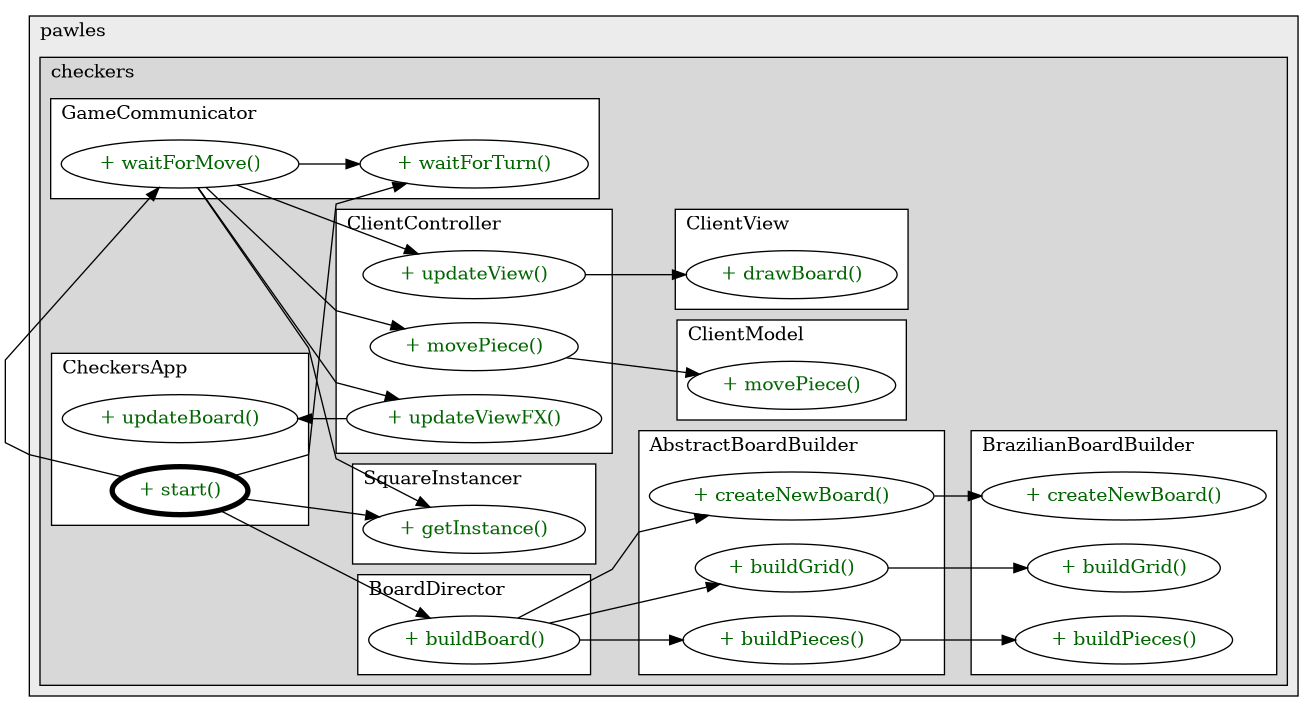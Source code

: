 @startuml

/' diagram meta data start
config=CallConfiguration;
{
  "rootMethod": "org.pawles.checkers.checkers.CheckersApp#start(Stage)",
  "projectClassification": {
    "searchMode": "OpenProject", // OpenProject, AllProjects
    "includedProjects": "",
    "pathEndKeywords": "*.impl",
    "isClientPath": "",
    "isClientName": "",
    "isTestPath": "",
    "isTestName": "",
    "isMappingPath": "",
    "isMappingName": "",
    "isDataAccessPath": "",
    "isDataAccessName": "",
    "isDataStructurePath": "",
    "isDataStructureName": "",
    "isInterfaceStructuresPath": "",
    "isInterfaceStructuresName": "",
    "isEntryPointPath": "",
    "isEntryPointName": "",
    "treatFinalFieldsAsMandatory": false
  },
  "graphRestriction": {
    "classPackageExcludeFilter": "",
    "classPackageIncludeFilter": "",
    "classNameExcludeFilter": "",
    "classNameIncludeFilter": "",
    "methodNameExcludeFilter": "",
    "methodNameIncludeFilter": "",
    "removeByInheritance": "", // inheritance/annotation based filtering is done in a second step
    "removeByAnnotation": "",
    "removeByClassPackage": "", // cleanup the graph after inheritance/annotation based filtering is done
    "removeByClassName": "",
    "cutMappings": false,
    "cutEnum": true,
    "cutTests": true,
    "cutClient": true,
    "cutDataAccess": true,
    "cutInterfaceStructures": true,
    "cutDataStructures": true,
    "cutGetterAndSetter": true,
    "cutConstructors": true
  },
  "graphTraversal": {
    "forwardDepth": 3,
    "backwardDepth": 3,
    "classPackageExcludeFilter": "",
    "classPackageIncludeFilter": "",
    "classNameExcludeFilter": "",
    "classNameIncludeFilter": "",
    "methodNameExcludeFilter": "",
    "methodNameIncludeFilter": "",
    "hideMappings": false,
    "hideDataStructures": false,
    "hidePrivateMethods": true,
    "hideInterfaceCalls": true, // indirection: implementation -> interface (is hidden) -> implementation
    "onlyShowApplicationEntryPoints": false, // root node is included
    "useMethodCallsForStructureDiagram": "ForwardOnly" // ForwardOnly, BothDirections, No
  },
  "details": {
    "aggregation": "GroupByClass", // ByClass, GroupByClass, None
    "showMethodParametersTypes": false,
    "showMethodParametersNames": false,
    "showMethodReturnType": false,
    "showPackageLevels": 2,
    "showCallOrder": false,
    "edgeMode": "MethodsOnly", // TypesOnly, MethodsOnly, TypesAndMethods, MethodsAndDirectTypeUsage
    "showDetailedClassStructure": false
  },
  "rootClass": "org.pawles.checkers.checkers.CheckersApp",
  "extensionCallbackMethod": "" // qualified.class.name#methodName - signature: public static String method(String)
}
diagram meta data end '/



digraph g {
    rankdir="LR"
    splines=polyline
    

'nodes 
subgraph cluster_995268684 { 
   	label=pawles
	labeljust=l
	fillcolor="#ececec"
	style=filled
   
   subgraph cluster_2114002008 { 
   	label=checkers
	labeljust=l
	fillcolor="#d8d8d8"
	style=filled
   
   subgraph cluster_1065034718 { 
   	label=BrazilianBoardBuilder
	labeljust=l
	fillcolor=white
	style=filled
   
   BrazilianBoardBuilder2074455057XXXbuildGrid0[
	label="+ buildGrid()"
	style=filled
	fillcolor=white
	tooltip="BrazilianBoardBuilder

&#10;  creates the board grid&#10; "
	fontcolor=darkgreen
];

BrazilianBoardBuilder2074455057XXXbuildPieces0[
	label="+ buildPieces()"
	style=filled
	fillcolor=white
	tooltip="BrazilianBoardBuilder

&#10;  adds pieces to the board&#10; "
	fontcolor=darkgreen
];

BrazilianBoardBuilder2074455057XXXcreateNewBoard0[
	label="+ createNewBoard()"
	style=filled
	fillcolor=white
	tooltip="BrazilianBoardBuilder

&#10;  constructs new board&#10; "
	fontcolor=darkgreen
];
} 

subgraph cluster_1144678134 { 
   	label=ClientController
	labeljust=l
	fillcolor=white
	style=filled
   
   ClientController639122325XXXmovePiece992535570[
	label="+ movePiece()"
	style=filled
	fillcolor=white
	tooltip="ClientController

&#10;  change the position of a single piece on the board&#10;  @param curr current square&#10;  @param dest destination square&#10; "
	fontcolor=darkgreen
];

ClientController639122325XXXupdateView0[
	label="+ updateView()"
	style=filled
	fillcolor=white
	tooltip="ClientController

&#10;  draw the current board&#10; "
	fontcolor=darkgreen
];

ClientController639122325XXXupdateViewFX0[
	label="+ updateViewFX()"
	style=filled
	fillcolor=white
	tooltip="ClientController

&#10;  draw the current board in JavaFX&#10; "
	fontcolor=darkgreen
];
} 

subgraph cluster_1211231302 { 
   	label=SquareInstancer
	labeljust=l
	fillcolor=white
	style=filled
   
   SquareInstancer858191756XXXgetInstance515322732[
	label="+ getInstance()"
	style=filled
	fillcolor=white
	tooltip="SquareInstancer

null"
	fontcolor=darkgreen
];
} 

subgraph cluster_1273002667 { 
   	label=BoardDirector
	labeljust=l
	fillcolor=white
	style=filled
   
   BoardDirector2074455057XXXbuildBoard0[
	label="+ buildBoard()"
	style=filled
	fillcolor=white
	tooltip="BoardDirector

&#10;  initialises the board&#10; "
	fontcolor=darkgreen
];
} 

subgraph cluster_1932958355 { 
   	label=ClientView
	labeljust=l
	fillcolor=white
	style=filled
   
   ClientView639122325XXXdrawBoard64356038[
	label="+ drawBoard()"
	style=filled
	fillcolor=white
	tooltip="ClientView

&#10;  draws the board in commandline style&#10;  @param board current state of the board&#10; "
	fontcolor=darkgreen
];
} 

subgraph cluster_2118178771 { 
   	label=CheckersApp
	labeljust=l
	fillcolor=white
	style=filled
   
   CheckersApp612257790XXXstart80204510[
	label="+ start()"
	style=filled
	fillcolor=white
	tooltip="CheckersApp

null"
	penwidth=4
	fontcolor=darkgreen
];

CheckersApp612257790XXXupdateBoard64356038[
	label="+ updateBoard()"
	style=filled
	fillcolor=white
	tooltip="CheckersApp

null"
	fontcolor=darkgreen
];
} 

subgraph cluster_215967493 { 
   	label=ClientModel
	labeljust=l
	fillcolor=white
	style=filled
   
   ClientModel639122325XXXmovePiece992535570[
	label="+ movePiece()"
	style=filled
	fillcolor=white
	tooltip="ClientModel

&#10;  change the position of a single piece on the board&#10;  @param curr current square&#10;  @param dest destination square&#10; "
	fontcolor=darkgreen
];
} 

subgraph cluster_788877482 { 
   	label=GameCommunicator
	labeljust=l
	fillcolor=white
	style=filled
   
   GameCommunicator639122325XXXwaitForMove0[
	label="+ waitForMove()"
	style=filled
	fillcolor=white
	tooltip="GameCommunicator

&#10;  waits for the opponent's move from the server and applies it&#10; "
	fontcolor=darkgreen
];

GameCommunicator639122325XXXwaitForTurn0[
	label="+ waitForTurn()"
	style=filled
	fillcolor=white
	tooltip="GameCommunicator

&#10;  sets myTurn boolean once server informs about turn change&#10; "
	fontcolor=darkgreen
];
} 

subgraph cluster_813618420 { 
   	label=AbstractBoardBuilder
	labeljust=l
	fillcolor=white
	style=filled
   
   AbstractBoardBuilder2074455057XXXbuildGrid0[
	label="+ buildGrid()"
	style=filled
	fillcolor=white
	tooltip="AbstractBoardBuilder

&#10;  creates the board grid&#10; "
	fontcolor=darkgreen
];

AbstractBoardBuilder2074455057XXXbuildPieces0[
	label="+ buildPieces()"
	style=filled
	fillcolor=white
	tooltip="AbstractBoardBuilder

&#10;  adds pieces to the board&#10; "
	fontcolor=darkgreen
];

AbstractBoardBuilder2074455057XXXcreateNewBoard0[
	label="+ createNewBoard()"
	style=filled
	fillcolor=white
	tooltip="AbstractBoardBuilder

&#10;  constructs new board&#10; "
	fontcolor=darkgreen
];
} 
} 
} 

'edges    
AbstractBoardBuilder2074455057XXXbuildGrid0 -> BrazilianBoardBuilder2074455057XXXbuildGrid0;
AbstractBoardBuilder2074455057XXXbuildPieces0 -> BrazilianBoardBuilder2074455057XXXbuildPieces0;
AbstractBoardBuilder2074455057XXXcreateNewBoard0 -> BrazilianBoardBuilder2074455057XXXcreateNewBoard0;
BoardDirector2074455057XXXbuildBoard0 -> AbstractBoardBuilder2074455057XXXbuildGrid0;
BoardDirector2074455057XXXbuildBoard0 -> AbstractBoardBuilder2074455057XXXbuildPieces0;
BoardDirector2074455057XXXbuildBoard0 -> AbstractBoardBuilder2074455057XXXcreateNewBoard0;
CheckersApp612257790XXXstart80204510 -> BoardDirector2074455057XXXbuildBoard0;
CheckersApp612257790XXXstart80204510 -> GameCommunicator639122325XXXwaitForMove0;
CheckersApp612257790XXXstart80204510 -> GameCommunicator639122325XXXwaitForTurn0;
CheckersApp612257790XXXstart80204510 -> SquareInstancer858191756XXXgetInstance515322732;
ClientController639122325XXXmovePiece992535570 -> ClientModel639122325XXXmovePiece992535570;
ClientController639122325XXXupdateView0 -> ClientView639122325XXXdrawBoard64356038;
ClientController639122325XXXupdateViewFX0 -> CheckersApp612257790XXXupdateBoard64356038;
GameCommunicator639122325XXXwaitForMove0 -> ClientController639122325XXXmovePiece992535570;
GameCommunicator639122325XXXwaitForMove0 -> ClientController639122325XXXupdateView0;
GameCommunicator639122325XXXwaitForMove0 -> ClientController639122325XXXupdateViewFX0;
GameCommunicator639122325XXXwaitForMove0 -> GameCommunicator639122325XXXwaitForTurn0;
GameCommunicator639122325XXXwaitForMove0 -> SquareInstancer858191756XXXgetInstance515322732;
    
}
@enduml